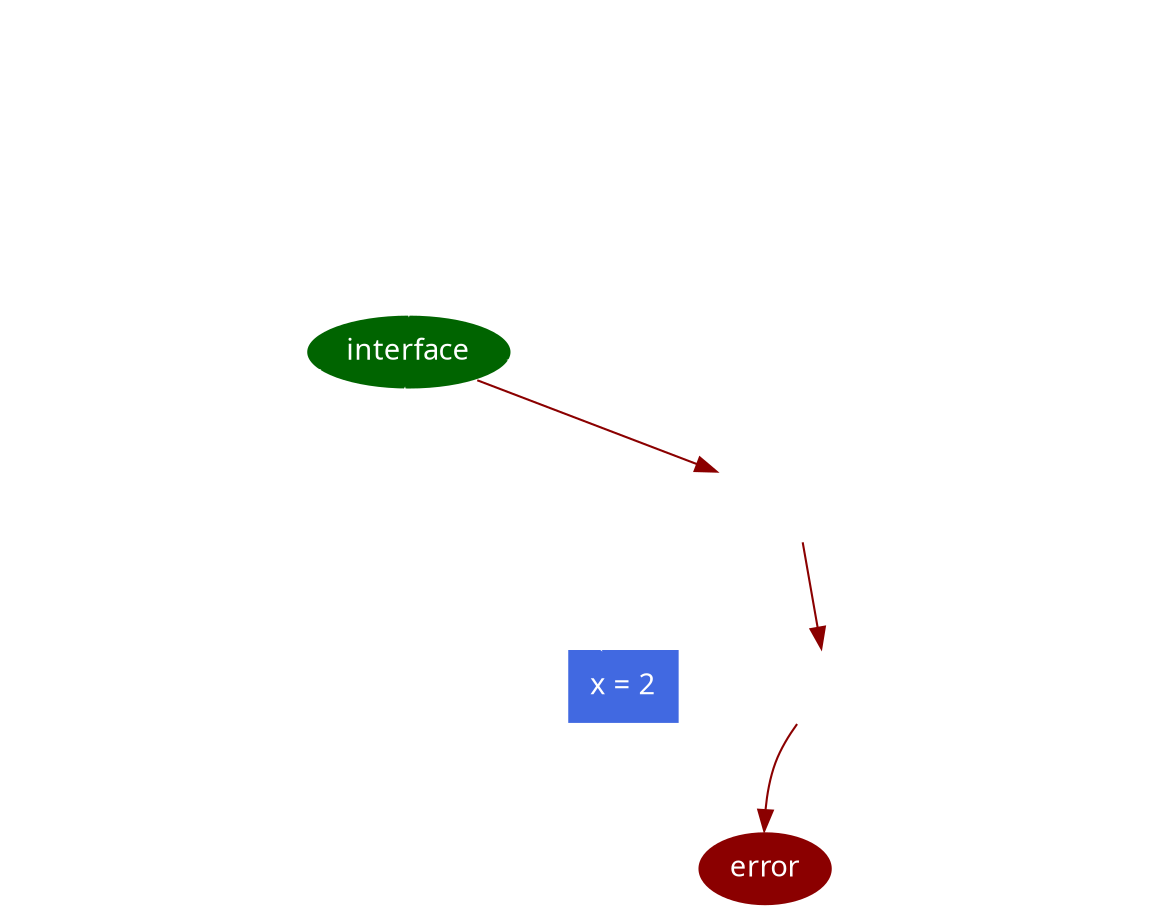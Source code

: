 digraph StateMachine {
	graph [bgcolor=transparent fontpath="/home/leonardo/devel/text/chc_devcon_v/fonts" fontname="OverpassMono-Bold.ttf"]
	node [color=white, fontcolor=white fontpath="/home/leonardo/devel/text/chc_devcon_v/fonts" fontname="OverpassMono-Bold.ttf"];
	edge [color=white, fontcolor=white fontpath="/home/leonardo/devel/text/chc_devcon_v/fonts" fontname="OverpassMono-Bold.ttf"];

	interface [style=filled, fillcolor=darkgreen]
	error [style=filled, fillcolor=darkred]

	constructor_body [shape=record label="x = 0"]

	f_if [shape=record label="x = 1"]

	g_if [shape=record label="x = 2" style=filled fillcolor=royalblue]

	invariant_body [shape=record label="assert(x \<= 1)"]

	constructor -> constructor_body
	constructor_body -> interface

	interface -> f_entry
	f_entry -> f_if [label="x = 0"]
	f_if -> f_exit
	f_entry -> f_exit [label="x != 0"]
	f_exit -> interface

	interface -> g_entry
	g_entry -> g_if [label="x = 1"]
	g_if -> g_exit
	g_entry -> g_exit [label="x != 1"]
	g_exit -> interface

	interface -> invariant_entry [color=darkred]
	invariant_entry -> invariant_body [color=darkred]
	invariant_body -> error [label="x > 1" color=darkred]
	invariant_body -> invariant_exit [label="x <= 1"]
	invariant_exit -> interface
}
